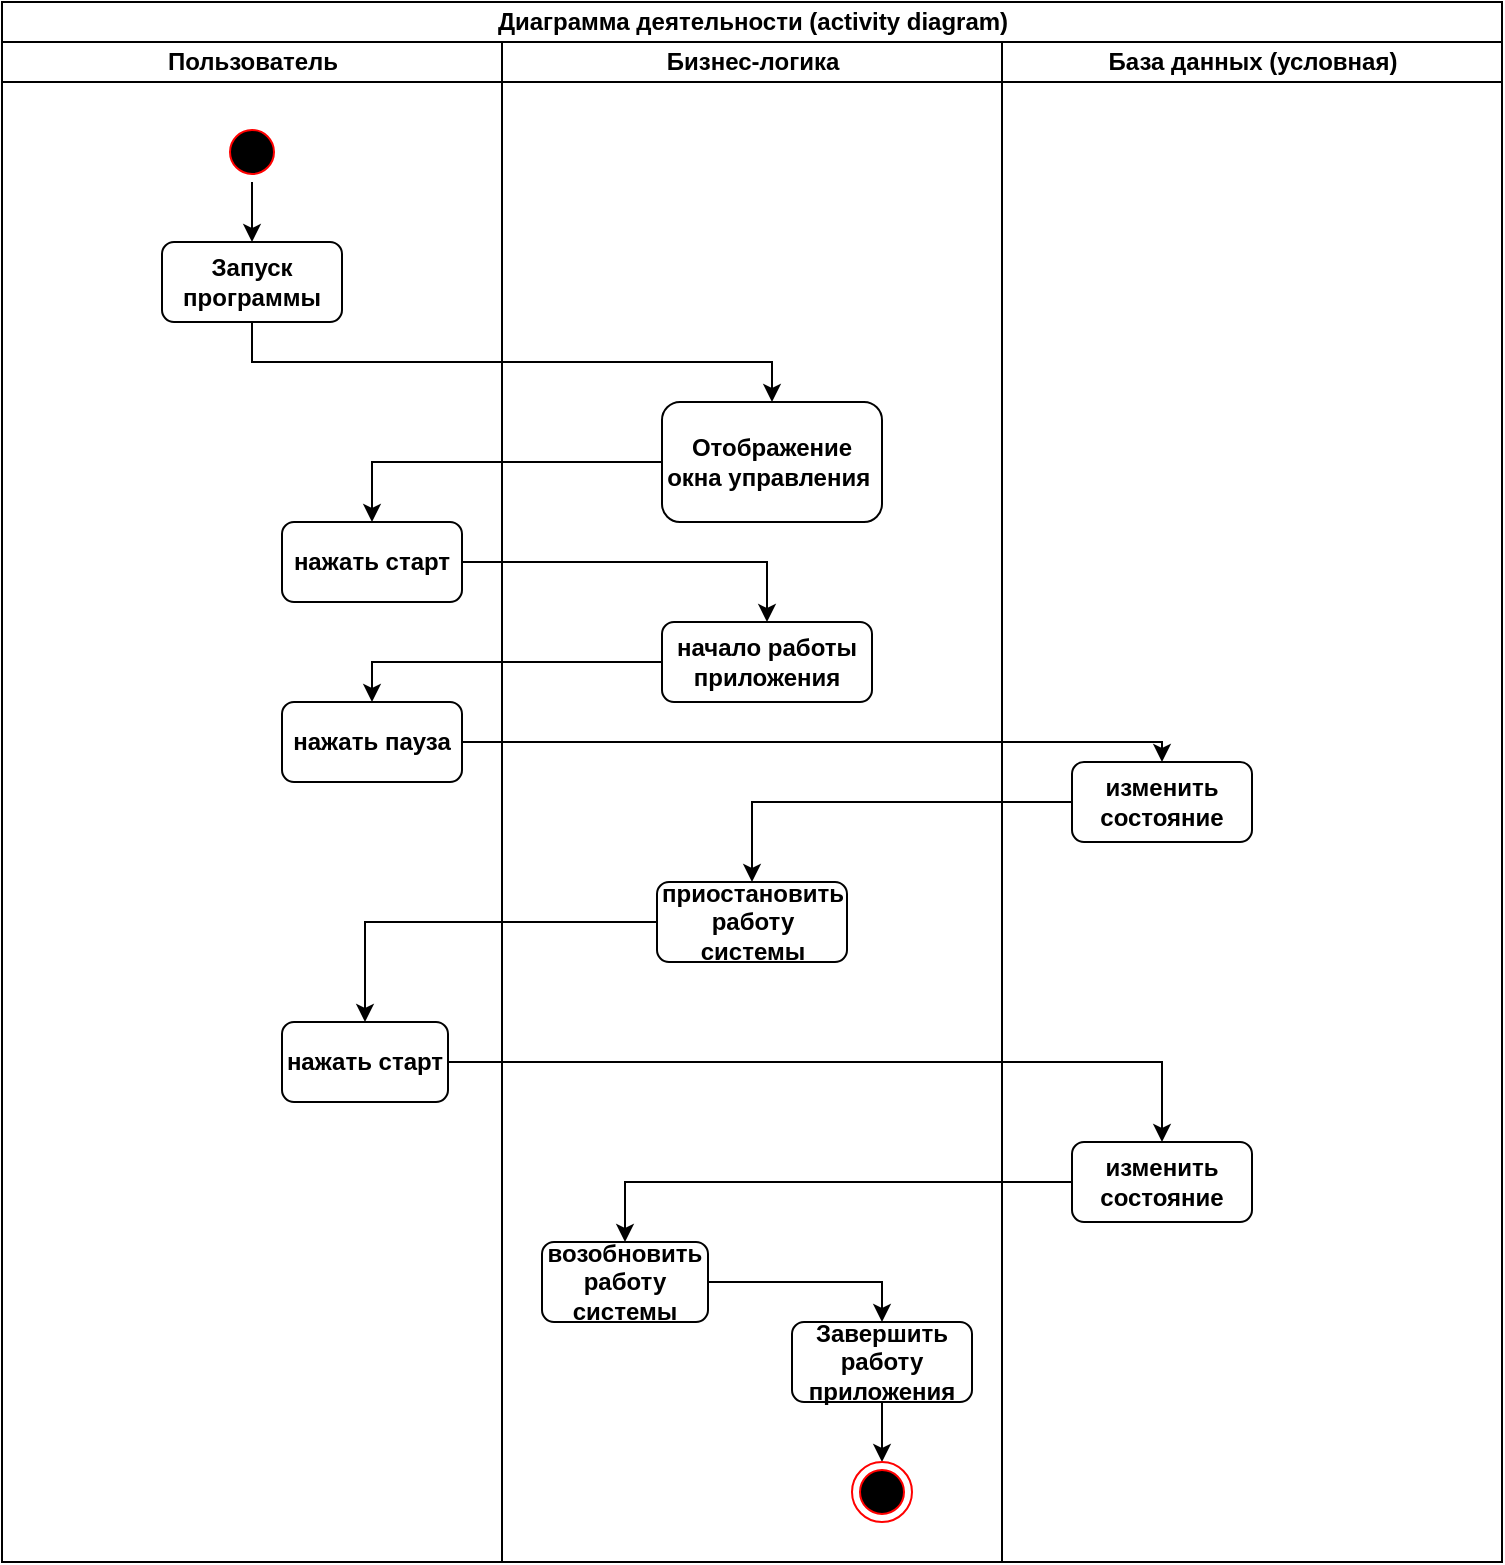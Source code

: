 <mxfile version="12.3.3" type="device" pages="1"><diagram id="g-lSbzx8XKHLL1eZhLI1" name="Page-1"><mxGraphModel dx="1374" dy="698" grid="1" gridSize="10" guides="1" tooltips="1" connect="1" arrows="1" fold="1" page="1" pageScale="1" pageWidth="1920" pageHeight="1200" math="0" shadow="0"><root><mxCell id="0"/><mxCell id="1" parent="0"/><mxCell id="4SXV6lbyYRFHNLvJQAEv-1" value="Диаграмма деятельности (activity diagram)" style="swimlane;html=1;childLayout=stackLayout;resizeParent=1;resizeParentMax=0;startSize=20;" parent="1" vertex="1"><mxGeometry x="520" y="160" width="750" height="780" as="geometry"/></mxCell><mxCell id="4SXV6lbyYRFHNLvJQAEv-2" value="Пользователь" style="swimlane;html=1;startSize=20;" parent="4SXV6lbyYRFHNLvJQAEv-1" vertex="1"><mxGeometry y="20" width="250" height="760" as="geometry"/></mxCell><mxCell id="4SXV6lbyYRFHNLvJQAEv-8" style="edgeStyle=orthogonalEdgeStyle;rounded=0;orthogonalLoop=1;jettySize=auto;html=1;entryX=0.5;entryY=0;entryDx=0;entryDy=0;" parent="4SXV6lbyYRFHNLvJQAEv-2" source="4SXV6lbyYRFHNLvJQAEv-5" target="4SXV6lbyYRFHNLvJQAEv-7" edge="1"><mxGeometry relative="1" as="geometry"/></mxCell><mxCell id="4SXV6lbyYRFHNLvJQAEv-5" value="" style="ellipse;html=1;shape=startState;fillColor=#000000;strokeColor=#ff0000;" parent="4SXV6lbyYRFHNLvJQAEv-2" vertex="1"><mxGeometry x="110" y="40" width="30" height="30" as="geometry"/></mxCell><mxCell id="4SXV6lbyYRFHNLvJQAEv-7" value="&lt;b&gt;Запуск программы&lt;/b&gt;" style="rounded=1;whiteSpace=wrap;html=1;" parent="4SXV6lbyYRFHNLvJQAEv-2" vertex="1"><mxGeometry x="80" y="100" width="90" height="40" as="geometry"/></mxCell><mxCell id="4SXV6lbyYRFHNLvJQAEv-17" value="&lt;b&gt;нажать старт&lt;/b&gt;" style="rounded=1;whiteSpace=wrap;html=1;" parent="4SXV6lbyYRFHNLvJQAEv-2" vertex="1"><mxGeometry x="140" y="240" width="90" height="40" as="geometry"/></mxCell><mxCell id="4SXV6lbyYRFHNLvJQAEv-34" value="&lt;b&gt;нажать пауза&lt;/b&gt;" style="rounded=1;whiteSpace=wrap;html=1;" parent="4SXV6lbyYRFHNLvJQAEv-2" vertex="1"><mxGeometry x="140" y="330" width="90" height="40" as="geometry"/></mxCell><mxCell id="itQQjxJknd3s8yDi89fr-1" value="&lt;b&gt;нажать старт&lt;/b&gt;" style="rounded=1;whiteSpace=wrap;html=1;" parent="4SXV6lbyYRFHNLvJQAEv-2" vertex="1"><mxGeometry x="140" y="490" width="83" height="40" as="geometry"/></mxCell><mxCell id="4SXV6lbyYRFHNLvJQAEv-3" value="Бизнес-логика" style="swimlane;html=1;startSize=20;" parent="4SXV6lbyYRFHNLvJQAEv-1" vertex="1"><mxGeometry x="250" y="20" width="250" height="760" as="geometry"/></mxCell><mxCell id="4SXV6lbyYRFHNLvJQAEv-15" value="&lt;b&gt;Отображение окна управления&amp;nbsp;&lt;/b&gt;" style="rounded=1;whiteSpace=wrap;html=1;" parent="4SXV6lbyYRFHNLvJQAEv-3" vertex="1"><mxGeometry x="80" y="180" width="110" height="60" as="geometry"/></mxCell><mxCell id="4SXV6lbyYRFHNLvJQAEv-20" value="&lt;b&gt;начало работы приложения&lt;/b&gt;" style="rounded=1;whiteSpace=wrap;html=1;" parent="4SXV6lbyYRFHNLvJQAEv-3" vertex="1"><mxGeometry x="80" y="290" width="105" height="40" as="geometry"/></mxCell><mxCell id="4SXV6lbyYRFHNLvJQAEv-29" style="edgeStyle=orthogonalEdgeStyle;rounded=0;orthogonalLoop=1;jettySize=auto;html=1;entryX=0.5;entryY=0;entryDx=0;entryDy=0;" parent="4SXV6lbyYRFHNLvJQAEv-3" source="4SXV6lbyYRFHNLvJQAEv-24" target="4SXV6lbyYRFHNLvJQAEv-28" edge="1"><mxGeometry relative="1" as="geometry"/></mxCell><mxCell id="4SXV6lbyYRFHNLvJQAEv-24" value="&lt;b&gt;Завершить работу приложения&lt;/b&gt;" style="rounded=1;whiteSpace=wrap;html=1;" parent="4SXV6lbyYRFHNLvJQAEv-3" vertex="1"><mxGeometry x="145" y="640" width="90" height="40" as="geometry"/></mxCell><mxCell id="4SXV6lbyYRFHNLvJQAEv-28" value="" style="ellipse;html=1;shape=endState;fillColor=#000000;strokeColor=#ff0000;" parent="4SXV6lbyYRFHNLvJQAEv-3" vertex="1"><mxGeometry x="175" y="710" width="30" height="30" as="geometry"/></mxCell><mxCell id="4SXV6lbyYRFHNLvJQAEv-37" value="&lt;b&gt;приостановить работу системы&lt;/b&gt;" style="rounded=1;whiteSpace=wrap;html=1;" parent="4SXV6lbyYRFHNLvJQAEv-3" vertex="1"><mxGeometry x="77.5" y="420" width="95" height="40" as="geometry"/></mxCell><mxCell id="ddhXpEc2NFsezfL36G3G-10" style="edgeStyle=orthogonalEdgeStyle;rounded=0;orthogonalLoop=1;jettySize=auto;html=1;entryX=0.5;entryY=0;entryDx=0;entryDy=0;" parent="4SXV6lbyYRFHNLvJQAEv-3" source="itQQjxJknd3s8yDi89fr-2" target="4SXV6lbyYRFHNLvJQAEv-24" edge="1"><mxGeometry relative="1" as="geometry"/></mxCell><mxCell id="itQQjxJknd3s8yDi89fr-2" value="&lt;b&gt;возобновить работу системы&lt;/b&gt;" style="rounded=1;whiteSpace=wrap;html=1;" parent="4SXV6lbyYRFHNLvJQAEv-3" vertex="1"><mxGeometry x="20" y="600" width="83" height="40" as="geometry"/></mxCell><mxCell id="4SXV6lbyYRFHNLvJQAEv-4" value="База данных (условная)" style="swimlane;html=1;startSize=20;" parent="4SXV6lbyYRFHNLvJQAEv-1" vertex="1"><mxGeometry x="500" y="20" width="250" height="760" as="geometry"/></mxCell><mxCell id="2xFwHAa-KNiGMJCOmJBA-1" value="&lt;b&gt;изменить состояние&lt;/b&gt;" style="rounded=1;whiteSpace=wrap;html=1;" vertex="1" parent="4SXV6lbyYRFHNLvJQAEv-4"><mxGeometry x="35" y="360" width="90" height="40" as="geometry"/></mxCell><mxCell id="2xFwHAa-KNiGMJCOmJBA-6" value="&lt;b&gt;изменить состояние&lt;/b&gt;" style="rounded=1;whiteSpace=wrap;html=1;" vertex="1" parent="4SXV6lbyYRFHNLvJQAEv-4"><mxGeometry x="35" y="550" width="90" height="40" as="geometry"/></mxCell><mxCell id="4SXV6lbyYRFHNLvJQAEv-19" style="edgeStyle=orthogonalEdgeStyle;rounded=0;orthogonalLoop=1;jettySize=auto;html=1;entryX=0.5;entryY=0;entryDx=0;entryDy=0;" parent="4SXV6lbyYRFHNLvJQAEv-1" source="4SXV6lbyYRFHNLvJQAEv-15" target="4SXV6lbyYRFHNLvJQAEv-17" edge="1"><mxGeometry relative="1" as="geometry"><Array as="points"><mxPoint x="185" y="230"/></Array></mxGeometry></mxCell><mxCell id="4SXV6lbyYRFHNLvJQAEv-21" style="edgeStyle=orthogonalEdgeStyle;rounded=0;orthogonalLoop=1;jettySize=auto;html=1;entryX=0.5;entryY=0;entryDx=0;entryDy=0;" parent="4SXV6lbyYRFHNLvJQAEv-1" source="4SXV6lbyYRFHNLvJQAEv-17" target="4SXV6lbyYRFHNLvJQAEv-20" edge="1"><mxGeometry relative="1" as="geometry"/></mxCell><mxCell id="4SXV6lbyYRFHNLvJQAEv-32" style="edgeStyle=orthogonalEdgeStyle;rounded=0;orthogonalLoop=1;jettySize=auto;html=1;entryX=0.5;entryY=0;entryDx=0;entryDy=0;" parent="4SXV6lbyYRFHNLvJQAEv-1" source="4SXV6lbyYRFHNLvJQAEv-7" target="4SXV6lbyYRFHNLvJQAEv-15" edge="1"><mxGeometry relative="1" as="geometry"><Array as="points"><mxPoint x="125" y="180"/><mxPoint x="385" y="180"/></Array></mxGeometry></mxCell><mxCell id="4SXV6lbyYRFHNLvJQAEv-43" style="edgeStyle=orthogonalEdgeStyle;rounded=0;orthogonalLoop=1;jettySize=auto;html=1;entryX=0.5;entryY=0;entryDx=0;entryDy=0;" parent="4SXV6lbyYRFHNLvJQAEv-1" source="4SXV6lbyYRFHNLvJQAEv-20" target="4SXV6lbyYRFHNLvJQAEv-34" edge="1"><mxGeometry relative="1" as="geometry"><mxPoint x="125" y="350" as="targetPoint"/></mxGeometry></mxCell><mxCell id="itQQjxJknd3s8yDi89fr-3" style="edgeStyle=orthogonalEdgeStyle;rounded=0;orthogonalLoop=1;jettySize=auto;html=1;entryX=0.5;entryY=0;entryDx=0;entryDy=0;" parent="4SXV6lbyYRFHNLvJQAEv-1" source="4SXV6lbyYRFHNLvJQAEv-37" target="itQQjxJknd3s8yDi89fr-1" edge="1"><mxGeometry relative="1" as="geometry"/></mxCell><mxCell id="2xFwHAa-KNiGMJCOmJBA-2" style="edgeStyle=orthogonalEdgeStyle;rounded=0;orthogonalLoop=1;jettySize=auto;html=1;entryX=0.5;entryY=0;entryDx=0;entryDy=0;" edge="1" parent="4SXV6lbyYRFHNLvJQAEv-1" source="4SXV6lbyYRFHNLvJQAEv-34" target="2xFwHAa-KNiGMJCOmJBA-1"><mxGeometry relative="1" as="geometry"><Array as="points"><mxPoint x="580" y="370"/></Array></mxGeometry></mxCell><mxCell id="2xFwHAa-KNiGMJCOmJBA-4" style="edgeStyle=orthogonalEdgeStyle;rounded=0;orthogonalLoop=1;jettySize=auto;html=1;entryX=0.5;entryY=0;entryDx=0;entryDy=0;" edge="1" parent="4SXV6lbyYRFHNLvJQAEv-1" source="2xFwHAa-KNiGMJCOmJBA-1" target="4SXV6lbyYRFHNLvJQAEv-37"><mxGeometry relative="1" as="geometry"/></mxCell><mxCell id="2xFwHAa-KNiGMJCOmJBA-7" style="edgeStyle=orthogonalEdgeStyle;rounded=0;orthogonalLoop=1;jettySize=auto;html=1;entryX=0.5;entryY=0;entryDx=0;entryDy=0;" edge="1" parent="4SXV6lbyYRFHNLvJQAEv-1" source="itQQjxJknd3s8yDi89fr-1" target="2xFwHAa-KNiGMJCOmJBA-6"><mxGeometry relative="1" as="geometry"/></mxCell><mxCell id="2xFwHAa-KNiGMJCOmJBA-8" style="edgeStyle=orthogonalEdgeStyle;rounded=0;orthogonalLoop=1;jettySize=auto;html=1;entryX=0.5;entryY=0;entryDx=0;entryDy=0;" edge="1" parent="4SXV6lbyYRFHNLvJQAEv-1" source="2xFwHAa-KNiGMJCOmJBA-6" target="itQQjxJknd3s8yDi89fr-2"><mxGeometry relative="1" as="geometry"><mxPoint x="310" y="610" as="targetPoint"/></mxGeometry></mxCell></root></mxGraphModel></diagram></mxfile>